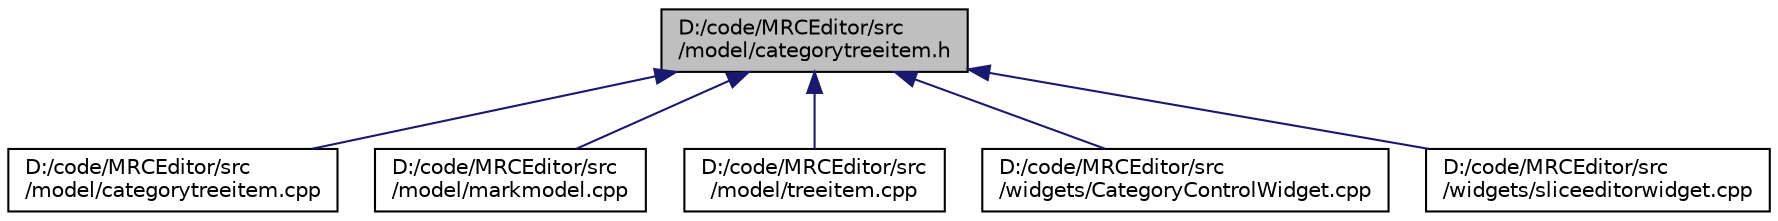 digraph "D:/code/MRCEditor/src/model/categorytreeitem.h"
{
  edge [fontname="Helvetica",fontsize="10",labelfontname="Helvetica",labelfontsize="10"];
  node [fontname="Helvetica",fontsize="10",shape=record];
  Node17 [label="D:/code/MRCEditor/src\l/model/categorytreeitem.h",height=0.2,width=0.4,color="black", fillcolor="grey75", style="filled", fontcolor="black"];
  Node17 -> Node18 [dir="back",color="midnightblue",fontsize="10",style="solid",fontname="Helvetica"];
  Node18 [label="D:/code/MRCEditor/src\l/model/categorytreeitem.cpp",height=0.2,width=0.4,color="black", fillcolor="white", style="filled",URL="$categorytreeitem_8cpp.html"];
  Node17 -> Node19 [dir="back",color="midnightblue",fontsize="10",style="solid",fontname="Helvetica"];
  Node19 [label="D:/code/MRCEditor/src\l/model/markmodel.cpp",height=0.2,width=0.4,color="black", fillcolor="white", style="filled",URL="$markmodel_8cpp.html"];
  Node17 -> Node20 [dir="back",color="midnightblue",fontsize="10",style="solid",fontname="Helvetica"];
  Node20 [label="D:/code/MRCEditor/src\l/model/treeitem.cpp",height=0.2,width=0.4,color="black", fillcolor="white", style="filled",URL="$treeitem_8cpp.html"];
  Node17 -> Node21 [dir="back",color="midnightblue",fontsize="10",style="solid",fontname="Helvetica"];
  Node21 [label="D:/code/MRCEditor/src\l/widgets/CategoryControlWidget.cpp",height=0.2,width=0.4,color="black", fillcolor="white", style="filled",URL="$_category_control_widget_8cpp.html"];
  Node17 -> Node22 [dir="back",color="midnightblue",fontsize="10",style="solid",fontname="Helvetica"];
  Node22 [label="D:/code/MRCEditor/src\l/widgets/sliceeditorwidget.cpp",height=0.2,width=0.4,color="black", fillcolor="white", style="filled",URL="$sliceeditorwidget_8cpp.html"];
}
